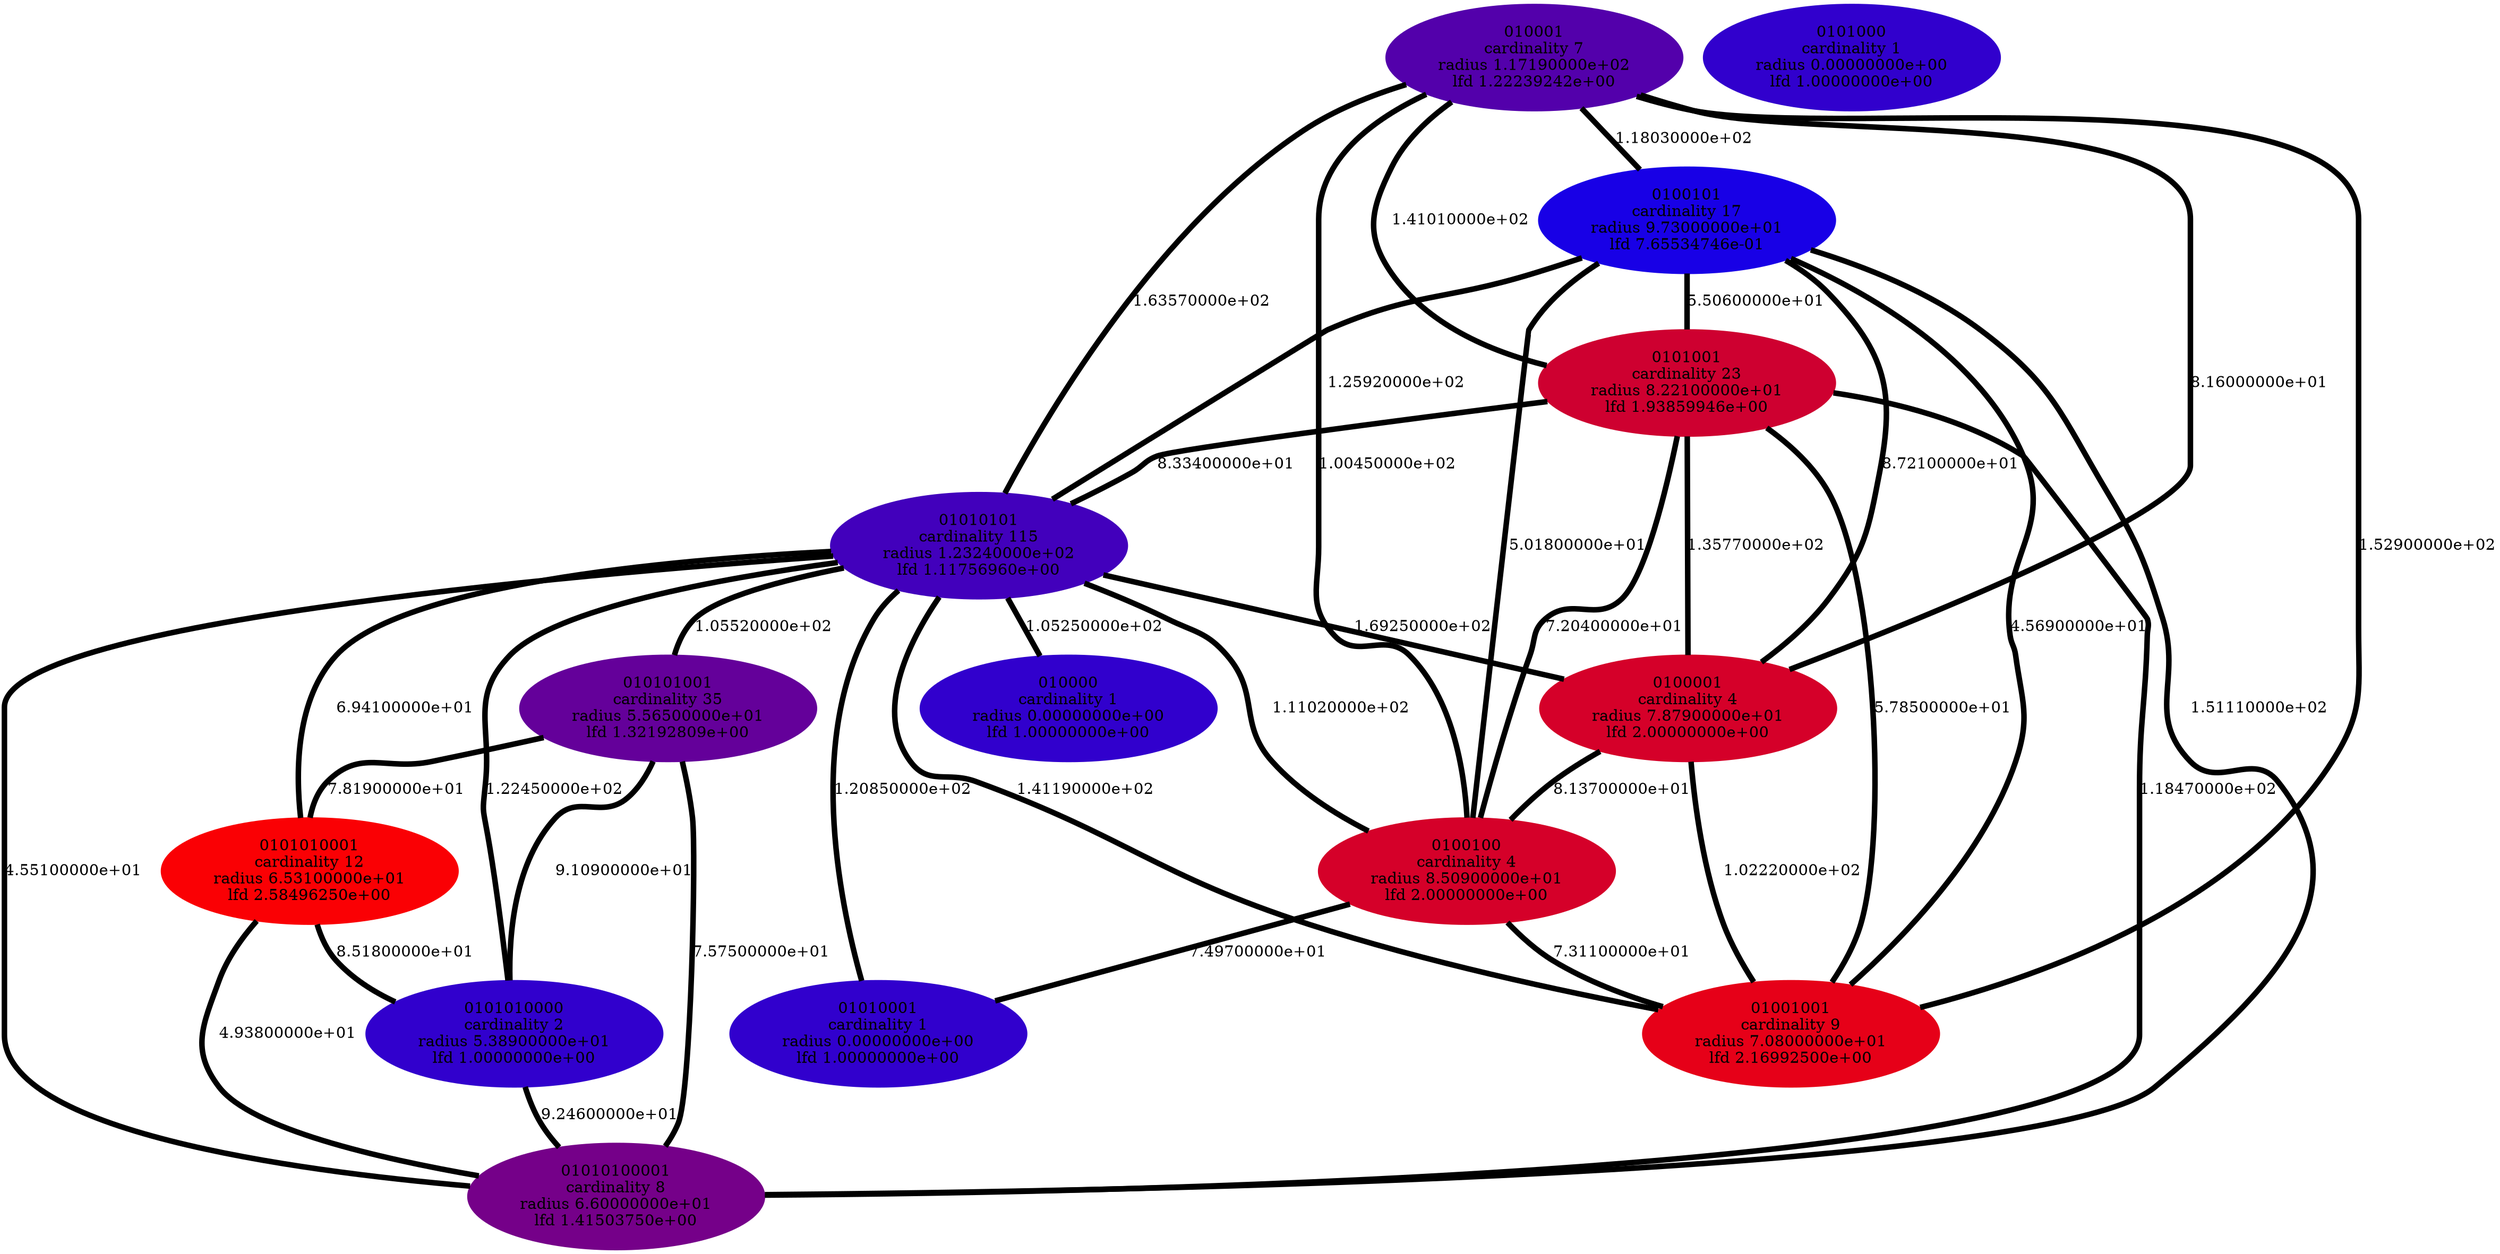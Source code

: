 graph parent_cardinality_optimal_7 {
    edge[style=solid, penwidth="5", labeldistance="10"]
    0101010000 [label="0101010000\ncardinality 2\nradius 5.38900000e+01\nlfd 1.00000000e+00", color="#3100CD", style="filled"]
    01010101 [label="01010101\ncardinality 115\nradius 1.23240000e+02\nlfd 1.11756960e+00", color="#4200BC", style="filled"]
    010001 [label="010001\ncardinality 7\nradius 1.17190000e+02\nlfd 1.22239242e+00", color="#5300AB", style="filled"]
    010101001 [label="010101001\ncardinality 35\nradius 5.56500000e+01\nlfd 1.32192809e+00", color="#64009A", style="filled"]
    0100100 [label="0100100\ncardinality 4\nradius 8.50900000e+01\nlfd 2.00000000e+00", color="#D50029", style="filled"]
    0100001 [label="0100001\ncardinality 4\nradius 7.87900000e+01\nlfd 2.00000000e+00", color="#D50029", style="filled"]
    0101010001 [label="0101010001\ncardinality 12\nradius 6.53100000e+01\nlfd 2.58496250e+00", color="#FA0004", style="filled"]
    0100101 [label="0100101\ncardinality 17\nradius 9.73000000e+01\nlfd 7.65534746e-01", color="#1800E6", style="filled"]
    01001001 [label="01001001\ncardinality 9\nradius 7.08000000e+01\nlfd 2.16992500e+00", color="#E60018", style="filled"]
    01010100001 [label="01010100001\ncardinality 8\nradius 6.60000000e+01\nlfd 1.41503750e+00", color="#750089", style="filled"]
    01010001 [label="01010001\ncardinality 1\nradius 0.00000000e+00\nlfd 1.00000000e+00", color="#3100CD", style="filled"]
    010000 [label="010000\ncardinality 1\nradius 0.00000000e+00\nlfd 1.00000000e+00", color="#3100CD", style="filled"]
    0101001 [label="0101001\ncardinality 23\nradius 8.22100000e+01\nlfd 1.93859946e+00", color="#CE0030", style="filled"]
    0101000 [label="0101000\ncardinality 1\nradius 0.00000000e+00\nlfd 1.00000000e+00", color="#3100CD", style="filled"]
    0100101 -- 01010100001 [label="1.51110000e+02"]
    0101001 -- 01010101 [label="8.33400000e+01"]
    0101010001 -- 0101010000 [label="8.51800000e+01"]
    01010101 -- 0100100 [label="1.11020000e+02"]
    0101001 -- 0100001 [label="1.35770000e+02"]
    0100001 -- 01001001 [label="1.02220000e+02"]
    01010101 -- 01001001 [label="1.41190000e+02"]
    010101001 -- 0101010001 [label="7.81900000e+01"]
    010001 -- 01010101 [label="1.63570000e+02"]
    0100101 -- 01001001 [label="4.56900000e+01"]
    010001 -- 0100100 [label="1.00450000e+02"]
    0100001 -- 0100100 [label="8.13700000e+01"]
    0100101 -- 0101001 [label="5.50600000e+01"]
    0101001 -- 01010100001 [label="1.18470000e+02"]
    01010101 -- 010101001 [label="1.05520000e+02"]
    010001 -- 0100001 [label="8.16000000e+01"]
    01010101 -- 0100001 [label="1.69250000e+02"]
    010001 -- 01001001 [label="1.52900000e+02"]
    0101010001 -- 01010100001 [label="4.93800000e+01"]
    01010101 -- 01010100001 [label="4.55100000e+01"]
    010101001 -- 0101010000 [label="9.10900000e+01"]
    01010101 -- 01010001 [label="1.20850000e+02"]
    01010101 -- 0101010000 [label="1.22450000e+02"]
    0101010000 -- 01010100001 [label="9.24600000e+01"]
    0101001 -- 01001001 [label="5.78500000e+01"]
    0100101 -- 0100001 [label="8.72100000e+01"]
    0100100 -- 01001001 [label="7.31100000e+01"]
    01010101 -- 0101010001 [label="6.94100000e+01"]
    0100101 -- 0100100 [label="5.01800000e+01"]
    010101001 -- 01010100001 [label="7.57500000e+01"]
    0101001 -- 0100100 [label="7.20400000e+01"]
    0100100 -- 01010001 [label="7.49700000e+01"]
    010001 -- 0100101 [label="1.18030000e+02"]
    010001 -- 0101001 [label="1.41010000e+02"]
    01010101 -- 010000 [label="1.05250000e+02"]
    0100101 -- 01010101 [label="1.25920000e+02"]
}
